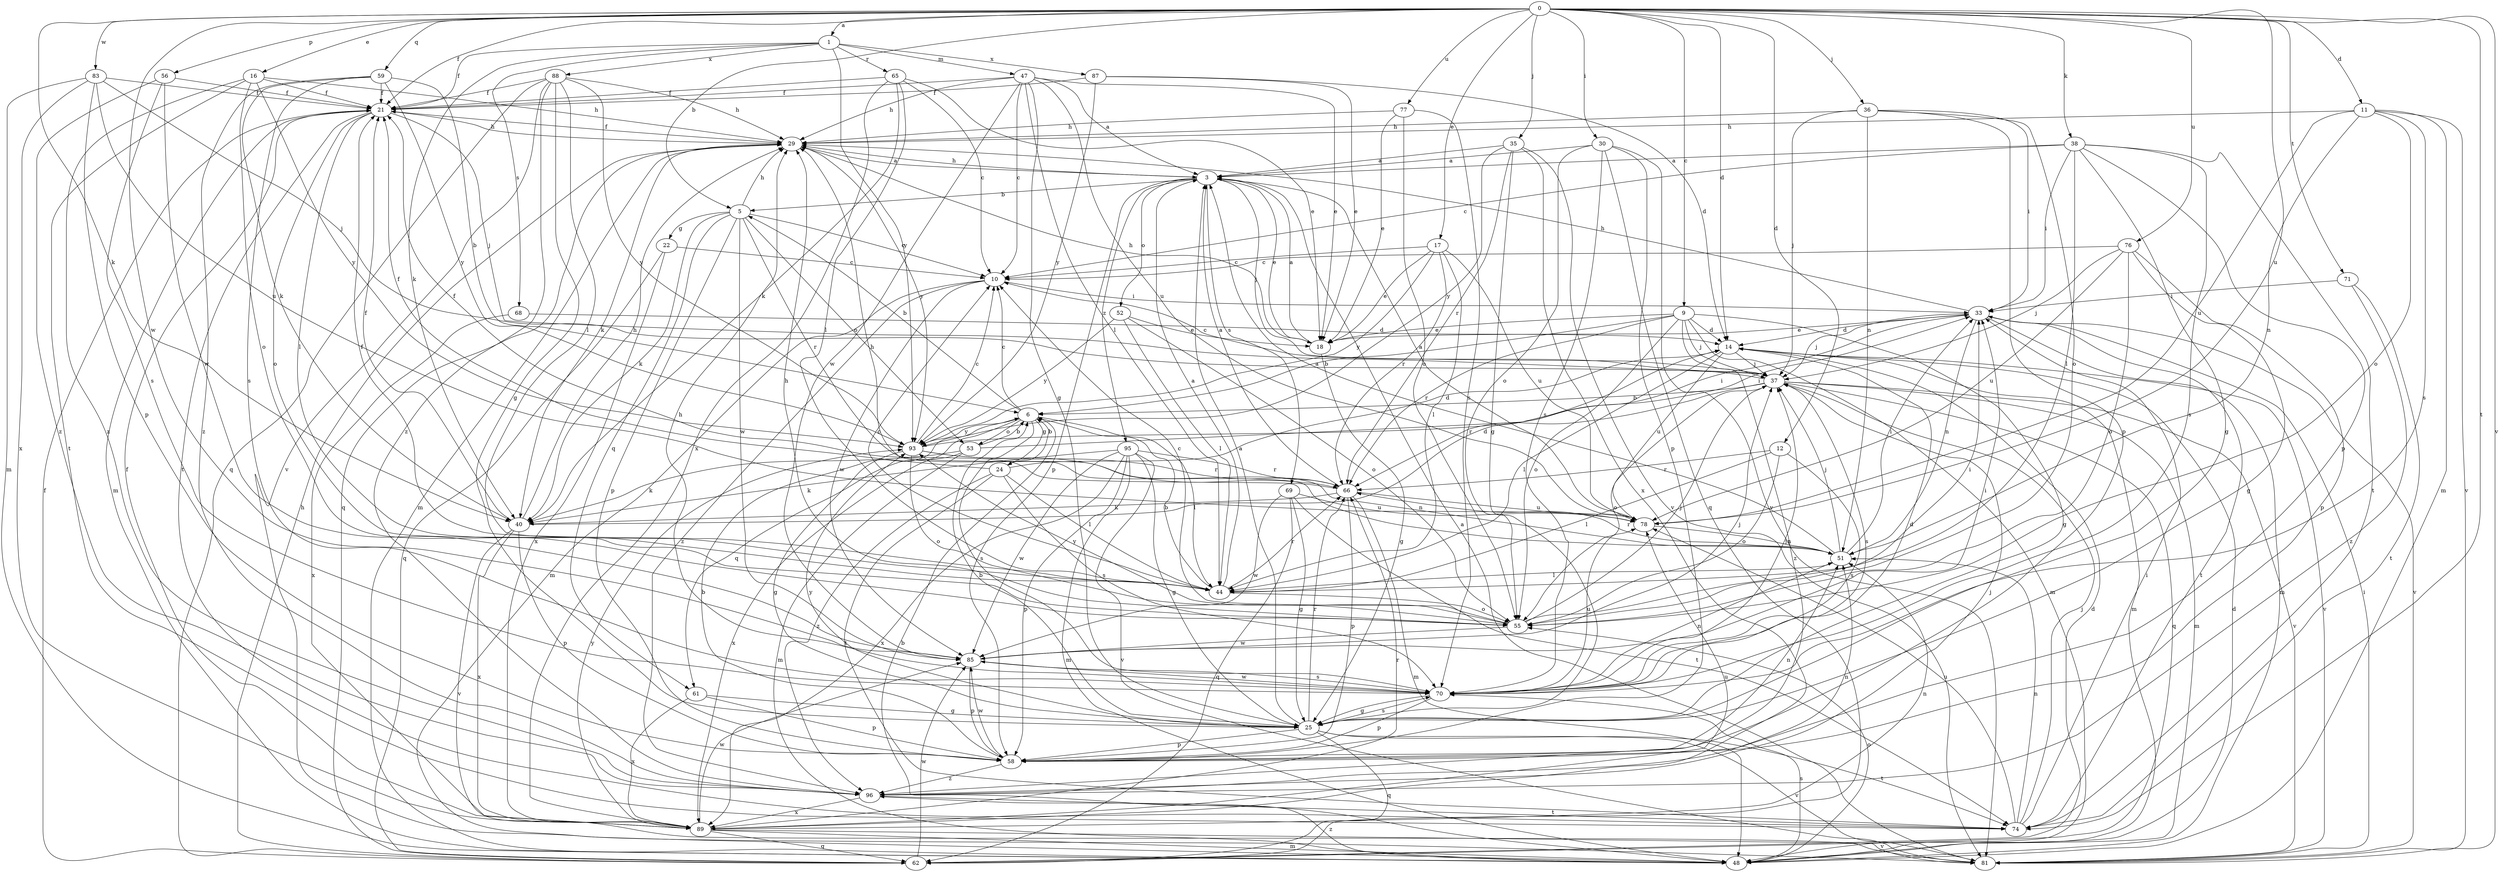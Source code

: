strict digraph  {
0;
1;
3;
5;
6;
9;
10;
11;
12;
14;
16;
17;
18;
21;
22;
24;
25;
29;
30;
33;
35;
36;
37;
38;
40;
44;
47;
48;
51;
52;
53;
55;
56;
58;
59;
61;
62;
65;
66;
68;
69;
70;
71;
74;
76;
77;
78;
81;
83;
85;
87;
88;
89;
93;
95;
96;
0 -> 1  [label=a];
0 -> 5  [label=b];
0 -> 9  [label=c];
0 -> 11  [label=d];
0 -> 12  [label=d];
0 -> 14  [label=d];
0 -> 16  [label=e];
0 -> 17  [label=e];
0 -> 21  [label=f];
0 -> 30  [label=i];
0 -> 35  [label=j];
0 -> 36  [label=j];
0 -> 38  [label=k];
0 -> 40  [label=k];
0 -> 56  [label=p];
0 -> 59  [label=q];
0 -> 71  [label=t];
0 -> 74  [label=t];
0 -> 76  [label=u];
0 -> 77  [label=u];
0 -> 78  [label=u];
0 -> 81  [label=v];
0 -> 83  [label=w];
0 -> 85  [label=w];
1 -> 21  [label=f];
1 -> 40  [label=k];
1 -> 47  [label=m];
1 -> 65  [label=r];
1 -> 68  [label=s];
1 -> 87  [label=x];
1 -> 88  [label=x];
1 -> 93  [label=y];
3 -> 5  [label=b];
3 -> 18  [label=e];
3 -> 29  [label=h];
3 -> 37  [label=j];
3 -> 52  [label=o];
3 -> 58  [label=p];
3 -> 69  [label=s];
3 -> 95  [label=z];
5 -> 10  [label=c];
5 -> 22  [label=g];
5 -> 29  [label=h];
5 -> 40  [label=k];
5 -> 53  [label=o];
5 -> 58  [label=p];
5 -> 61  [label=q];
5 -> 66  [label=r];
5 -> 85  [label=w];
6 -> 5  [label=b];
6 -> 10  [label=c];
6 -> 24  [label=g];
6 -> 44  [label=l];
6 -> 53  [label=o];
6 -> 61  [label=q];
6 -> 70  [label=s];
6 -> 93  [label=y];
9 -> 6  [label=b];
9 -> 14  [label=d];
9 -> 18  [label=e];
9 -> 25  [label=g];
9 -> 37  [label=j];
9 -> 48  [label=m];
9 -> 55  [label=o];
9 -> 66  [label=r];
9 -> 96  [label=z];
10 -> 33  [label=i];
10 -> 48  [label=m];
10 -> 85  [label=w];
10 -> 96  [label=z];
11 -> 29  [label=h];
11 -> 48  [label=m];
11 -> 51  [label=n];
11 -> 55  [label=o];
11 -> 70  [label=s];
11 -> 78  [label=u];
11 -> 81  [label=v];
12 -> 44  [label=l];
12 -> 55  [label=o];
12 -> 66  [label=r];
12 -> 70  [label=s];
14 -> 37  [label=j];
14 -> 44  [label=l];
14 -> 48  [label=m];
14 -> 78  [label=u];
14 -> 81  [label=v];
16 -> 21  [label=f];
16 -> 29  [label=h];
16 -> 55  [label=o];
16 -> 74  [label=t];
16 -> 93  [label=y];
16 -> 96  [label=z];
17 -> 10  [label=c];
17 -> 18  [label=e];
17 -> 44  [label=l];
17 -> 66  [label=r];
17 -> 78  [label=u];
17 -> 93  [label=y];
18 -> 3  [label=a];
18 -> 25  [label=g];
18 -> 29  [label=h];
21 -> 29  [label=h];
21 -> 37  [label=j];
21 -> 44  [label=l];
21 -> 48  [label=m];
21 -> 55  [label=o];
21 -> 74  [label=t];
22 -> 10  [label=c];
22 -> 62  [label=q];
22 -> 89  [label=x];
24 -> 6  [label=b];
24 -> 14  [label=d];
24 -> 21  [label=f];
24 -> 44  [label=l];
24 -> 70  [label=s];
24 -> 74  [label=t];
24 -> 96  [label=z];
25 -> 3  [label=a];
25 -> 6  [label=b];
25 -> 58  [label=p];
25 -> 62  [label=q];
25 -> 66  [label=r];
25 -> 70  [label=s];
25 -> 74  [label=t];
25 -> 81  [label=v];
25 -> 93  [label=y];
29 -> 3  [label=a];
29 -> 21  [label=f];
29 -> 40  [label=k];
29 -> 48  [label=m];
29 -> 62  [label=q];
29 -> 93  [label=y];
30 -> 3  [label=a];
30 -> 55  [label=o];
30 -> 58  [label=p];
30 -> 62  [label=q];
30 -> 70  [label=s];
30 -> 81  [label=v];
33 -> 14  [label=d];
33 -> 18  [label=e];
33 -> 29  [label=h];
33 -> 37  [label=j];
33 -> 48  [label=m];
33 -> 51  [label=n];
33 -> 74  [label=t];
33 -> 81  [label=v];
35 -> 3  [label=a];
35 -> 25  [label=g];
35 -> 66  [label=r];
35 -> 81  [label=v];
35 -> 89  [label=x];
35 -> 93  [label=y];
36 -> 29  [label=h];
36 -> 33  [label=i];
36 -> 37  [label=j];
36 -> 51  [label=n];
36 -> 55  [label=o];
36 -> 58  [label=p];
37 -> 6  [label=b];
37 -> 10  [label=c];
37 -> 48  [label=m];
37 -> 55  [label=o];
37 -> 62  [label=q];
37 -> 66  [label=r];
37 -> 70  [label=s];
37 -> 81  [label=v];
38 -> 3  [label=a];
38 -> 10  [label=c];
38 -> 25  [label=g];
38 -> 33  [label=i];
38 -> 44  [label=l];
38 -> 58  [label=p];
38 -> 70  [label=s];
38 -> 74  [label=t];
40 -> 14  [label=d];
40 -> 21  [label=f];
40 -> 29  [label=h];
40 -> 58  [label=p];
40 -> 81  [label=v];
40 -> 89  [label=x];
44 -> 3  [label=a];
44 -> 6  [label=b];
44 -> 10  [label=c];
44 -> 21  [label=f];
44 -> 55  [label=o];
44 -> 66  [label=r];
47 -> 3  [label=a];
47 -> 10  [label=c];
47 -> 18  [label=e];
47 -> 21  [label=f];
47 -> 25  [label=g];
47 -> 29  [label=h];
47 -> 44  [label=l];
47 -> 78  [label=u];
47 -> 85  [label=w];
48 -> 6  [label=b];
48 -> 14  [label=d];
48 -> 55  [label=o];
48 -> 70  [label=s];
48 -> 96  [label=z];
51 -> 3  [label=a];
51 -> 29  [label=h];
51 -> 33  [label=i];
51 -> 37  [label=j];
51 -> 44  [label=l];
51 -> 66  [label=r];
52 -> 18  [label=e];
52 -> 44  [label=l];
52 -> 55  [label=o];
52 -> 93  [label=y];
53 -> 6  [label=b];
53 -> 33  [label=i];
53 -> 40  [label=k];
53 -> 48  [label=m];
53 -> 89  [label=x];
55 -> 10  [label=c];
55 -> 29  [label=h];
55 -> 33  [label=i];
55 -> 37  [label=j];
55 -> 85  [label=w];
55 -> 93  [label=y];
56 -> 21  [label=f];
56 -> 70  [label=s];
56 -> 85  [label=w];
56 -> 96  [label=z];
58 -> 6  [label=b];
58 -> 51  [label=n];
58 -> 85  [label=w];
58 -> 96  [label=z];
59 -> 6  [label=b];
59 -> 21  [label=f];
59 -> 40  [label=k];
59 -> 70  [label=s];
59 -> 93  [label=y];
59 -> 96  [label=z];
61 -> 25  [label=g];
61 -> 58  [label=p];
61 -> 89  [label=x];
62 -> 14  [label=d];
62 -> 21  [label=f];
62 -> 29  [label=h];
62 -> 85  [label=w];
65 -> 10  [label=c];
65 -> 18  [label=e];
65 -> 21  [label=f];
65 -> 40  [label=k];
65 -> 44  [label=l];
65 -> 89  [label=x];
66 -> 3  [label=a];
66 -> 21  [label=f];
66 -> 40  [label=k];
66 -> 48  [label=m];
66 -> 58  [label=p];
66 -> 78  [label=u];
68 -> 14  [label=d];
68 -> 89  [label=x];
69 -> 25  [label=g];
69 -> 62  [label=q];
69 -> 74  [label=t];
69 -> 78  [label=u];
69 -> 85  [label=w];
70 -> 14  [label=d];
70 -> 25  [label=g];
70 -> 29  [label=h];
70 -> 37  [label=j];
70 -> 51  [label=n];
70 -> 58  [label=p];
70 -> 78  [label=u];
70 -> 85  [label=w];
71 -> 33  [label=i];
71 -> 74  [label=t];
71 -> 96  [label=z];
74 -> 33  [label=i];
74 -> 37  [label=j];
74 -> 51  [label=n];
74 -> 78  [label=u];
76 -> 10  [label=c];
76 -> 25  [label=g];
76 -> 37  [label=j];
76 -> 55  [label=o];
76 -> 58  [label=p];
76 -> 78  [label=u];
77 -> 18  [label=e];
77 -> 29  [label=h];
77 -> 55  [label=o];
77 -> 70  [label=s];
78 -> 3  [label=a];
78 -> 51  [label=n];
81 -> 3  [label=a];
81 -> 33  [label=i];
83 -> 21  [label=f];
83 -> 37  [label=j];
83 -> 48  [label=m];
83 -> 58  [label=p];
83 -> 78  [label=u];
83 -> 89  [label=x];
85 -> 33  [label=i];
85 -> 37  [label=j];
85 -> 58  [label=p];
85 -> 70  [label=s];
87 -> 14  [label=d];
87 -> 18  [label=e];
87 -> 21  [label=f];
87 -> 93  [label=y];
88 -> 21  [label=f];
88 -> 25  [label=g];
88 -> 29  [label=h];
88 -> 44  [label=l];
88 -> 62  [label=q];
88 -> 81  [label=v];
88 -> 93  [label=y];
88 -> 96  [label=z];
89 -> 21  [label=f];
89 -> 48  [label=m];
89 -> 51  [label=n];
89 -> 62  [label=q];
89 -> 66  [label=r];
89 -> 78  [label=u];
89 -> 81  [label=v];
89 -> 85  [label=w];
89 -> 93  [label=y];
93 -> 10  [label=c];
93 -> 25  [label=g];
93 -> 33  [label=i];
93 -> 51  [label=n];
93 -> 55  [label=o];
93 -> 66  [label=r];
95 -> 25  [label=g];
95 -> 40  [label=k];
95 -> 48  [label=m];
95 -> 58  [label=p];
95 -> 66  [label=r];
95 -> 81  [label=v];
95 -> 85  [label=w];
95 -> 89  [label=x];
96 -> 37  [label=j];
96 -> 51  [label=n];
96 -> 74  [label=t];
96 -> 89  [label=x];
}
